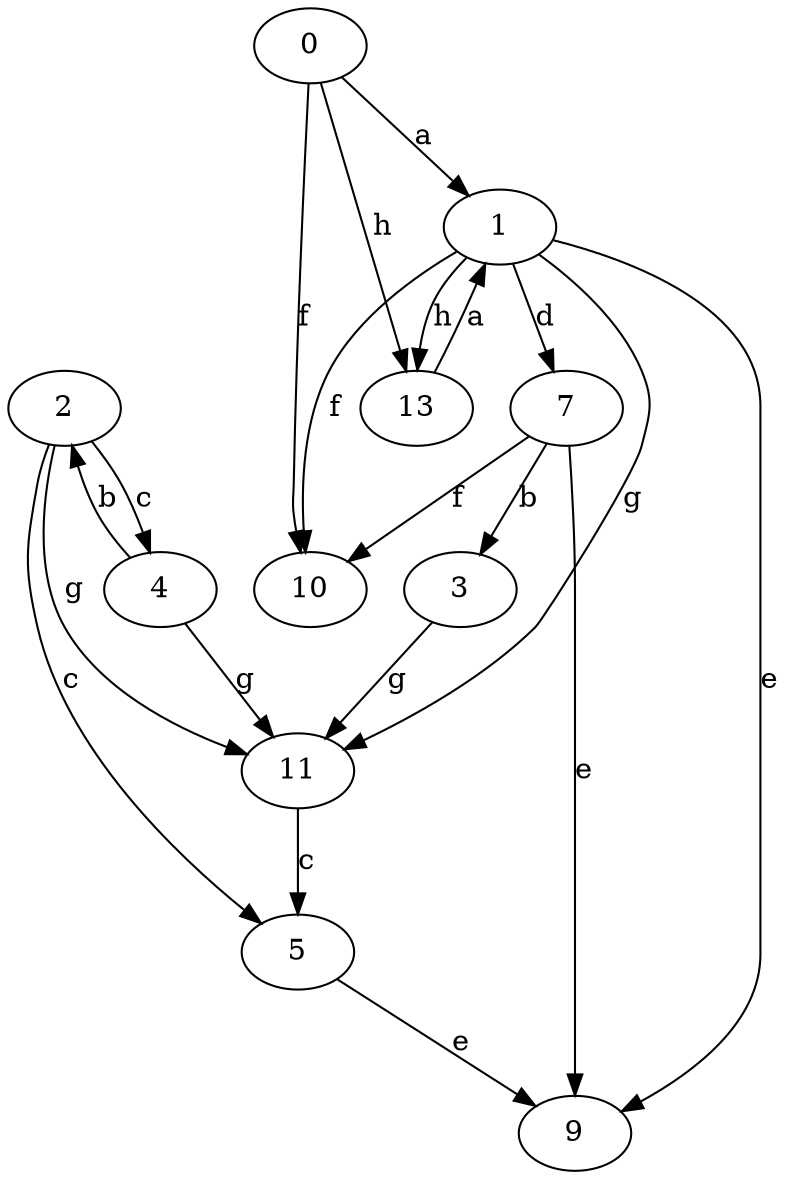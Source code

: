strict digraph  {
1;
2;
3;
4;
5;
7;
9;
10;
0;
11;
13;
1 -> 7  [label=d];
1 -> 9  [label=e];
1 -> 10  [label=f];
1 -> 11  [label=g];
1 -> 13  [label=h];
2 -> 4  [label=c];
2 -> 5  [label=c];
2 -> 11  [label=g];
3 -> 11  [label=g];
4 -> 2  [label=b];
4 -> 11  [label=g];
5 -> 9  [label=e];
7 -> 3  [label=b];
7 -> 9  [label=e];
7 -> 10  [label=f];
0 -> 1  [label=a];
0 -> 10  [label=f];
0 -> 13  [label=h];
11 -> 5  [label=c];
13 -> 1  [label=a];
}
